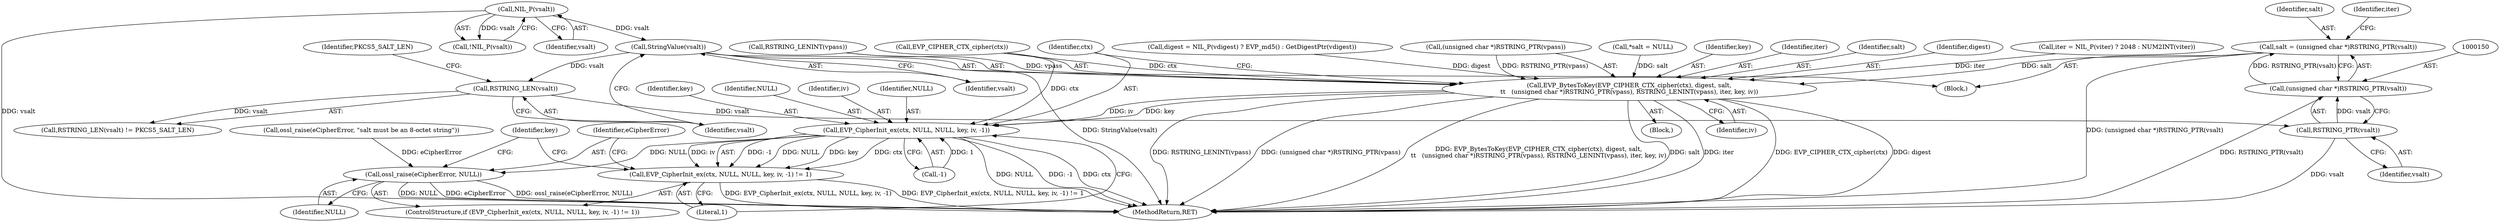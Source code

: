 digraph "0_openssl_8108e0a6db133f3375608303fdd2083eb5115062_2@pointer" {
"1000147" [label="(Call,salt = (unsigned char *)RSTRING_PTR(vsalt))"];
"1000149" [label="(Call,(unsigned char *)RSTRING_PTR(vsalt))"];
"1000151" [label="(Call,RSTRING_PTR(vsalt))"];
"1000141" [label="(Call,RSTRING_LEN(vsalt))"];
"1000137" [label="(Call,StringValue(vsalt))"];
"1000134" [label="(Call,NIL_P(vsalt))"];
"1000172" [label="(Call,EVP_BytesToKey(EVP_CIPHER_CTX_cipher(ctx), digest, salt,\n\t\t   (unsigned char *)RSTRING_PTR(vpass), RSTRING_LENINT(vpass), iter, key, iv))"];
"1000188" [label="(Call,EVP_CipherInit_ex(ctx, NULL, NULL, key, iv, -1))"];
"1000187" [label="(Call,EVP_CipherInit_ex(ctx, NULL, NULL, key, iv, -1) != 1)"];
"1000197" [label="(Call,ossl_raise(eCipherError, NULL))"];
"1000133" [label="(Call,!NIL_P(vsalt))"];
"1000143" [label="(Identifier,PKCS5_SALT_LEN)"];
"1000173" [label="(Call,EVP_CIPHER_CTX_cipher(ctx))"];
"1000161" [label="(Call,digest = NIL_P(vdigest) ? EVP_md5() : GetDigestPtr(vdigest))"];
"1000190" [label="(Identifier,NULL)"];
"1000177" [label="(Call,(unsigned char *)RSTRING_PTR(vpass))"];
"1000194" [label="(Call,-1)"];
"1000192" [label="(Identifier,key)"];
"1000114" [label="(Call,*salt = NULL)"];
"1000137" [label="(Call,StringValue(vsalt))"];
"1000141" [label="(Call,RSTRING_LEN(vsalt))"];
"1000134" [label="(Call,NIL_P(vsalt))"];
"1000184" [label="(Identifier,key)"];
"1000186" [label="(ControlStructure,if (EVP_CipherInit_ex(ctx, NULL, NULL, key, iv, -1) != 1))"];
"1000152" [label="(Identifier,vsalt)"];
"1000191" [label="(Identifier,NULL)"];
"1000140" [label="(Call,RSTRING_LEN(vsalt) != PKCS5_SALT_LEN)"];
"1000142" [label="(Identifier,vsalt)"];
"1000198" [label="(Identifier,eCipherError)"];
"1000187" [label="(Call,EVP_CipherInit_ex(ctx, NULL, NULL, key, iv, -1) != 1)"];
"1000138" [label="(Identifier,vsalt)"];
"1000214" [label="(MethodReturn,RET)"];
"1000183" [label="(Identifier,iter)"];
"1000197" [label="(Call,ossl_raise(eCipherError, NULL))"];
"1000144" [label="(Call,ossl_raise(eCipherError, \"salt must be an 8-octet string\"))"];
"1000201" [label="(Identifier,key)"];
"1000199" [label="(Identifier,NULL)"];
"1000189" [label="(Identifier,ctx)"];
"1000176" [label="(Identifier,salt)"];
"1000135" [label="(Identifier,vsalt)"];
"1000175" [label="(Identifier,digest)"];
"1000196" [label="(Literal,1)"];
"1000148" [label="(Identifier,salt)"];
"1000149" [label="(Call,(unsigned char *)RSTRING_PTR(vsalt))"];
"1000153" [label="(Call,iter = NIL_P(viter) ? 2048 : NUM2INT(viter))"];
"1000154" [label="(Identifier,iter)"];
"1000188" [label="(Call,EVP_CipherInit_ex(ctx, NULL, NULL, key, iv, -1))"];
"1000172" [label="(Call,EVP_BytesToKey(EVP_CIPHER_CTX_cipher(ctx), digest, salt,\n\t\t   (unsigned char *)RSTRING_PTR(vpass), RSTRING_LENINT(vpass), iter, key, iv))"];
"1000147" [label="(Call,salt = (unsigned char *)RSTRING_PTR(vsalt))"];
"1000181" [label="(Call,RSTRING_LENINT(vpass))"];
"1000193" [label="(Identifier,iv)"];
"1000104" [label="(Block,)"];
"1000185" [label="(Identifier,iv)"];
"1000151" [label="(Call,RSTRING_PTR(vsalt))"];
"1000136" [label="(Block,)"];
"1000147" -> "1000136"  [label="AST: "];
"1000147" -> "1000149"  [label="CFG: "];
"1000148" -> "1000147"  [label="AST: "];
"1000149" -> "1000147"  [label="AST: "];
"1000154" -> "1000147"  [label="CFG: "];
"1000147" -> "1000214"  [label="DDG: (unsigned char *)RSTRING_PTR(vsalt)"];
"1000149" -> "1000147"  [label="DDG: RSTRING_PTR(vsalt)"];
"1000147" -> "1000172"  [label="DDG: salt"];
"1000149" -> "1000151"  [label="CFG: "];
"1000150" -> "1000149"  [label="AST: "];
"1000151" -> "1000149"  [label="AST: "];
"1000149" -> "1000214"  [label="DDG: RSTRING_PTR(vsalt)"];
"1000151" -> "1000149"  [label="DDG: vsalt"];
"1000151" -> "1000152"  [label="CFG: "];
"1000152" -> "1000151"  [label="AST: "];
"1000151" -> "1000214"  [label="DDG: vsalt"];
"1000141" -> "1000151"  [label="DDG: vsalt"];
"1000141" -> "1000140"  [label="AST: "];
"1000141" -> "1000142"  [label="CFG: "];
"1000142" -> "1000141"  [label="AST: "];
"1000143" -> "1000141"  [label="CFG: "];
"1000141" -> "1000140"  [label="DDG: vsalt"];
"1000137" -> "1000141"  [label="DDG: vsalt"];
"1000137" -> "1000136"  [label="AST: "];
"1000137" -> "1000138"  [label="CFG: "];
"1000138" -> "1000137"  [label="AST: "];
"1000142" -> "1000137"  [label="CFG: "];
"1000137" -> "1000214"  [label="DDG: StringValue(vsalt)"];
"1000134" -> "1000137"  [label="DDG: vsalt"];
"1000134" -> "1000133"  [label="AST: "];
"1000134" -> "1000135"  [label="CFG: "];
"1000135" -> "1000134"  [label="AST: "];
"1000133" -> "1000134"  [label="CFG: "];
"1000134" -> "1000214"  [label="DDG: vsalt"];
"1000134" -> "1000133"  [label="DDG: vsalt"];
"1000172" -> "1000104"  [label="AST: "];
"1000172" -> "1000185"  [label="CFG: "];
"1000173" -> "1000172"  [label="AST: "];
"1000175" -> "1000172"  [label="AST: "];
"1000176" -> "1000172"  [label="AST: "];
"1000177" -> "1000172"  [label="AST: "];
"1000181" -> "1000172"  [label="AST: "];
"1000183" -> "1000172"  [label="AST: "];
"1000184" -> "1000172"  [label="AST: "];
"1000185" -> "1000172"  [label="AST: "];
"1000189" -> "1000172"  [label="CFG: "];
"1000172" -> "1000214"  [label="DDG: RSTRING_LENINT(vpass)"];
"1000172" -> "1000214"  [label="DDG: (unsigned char *)RSTRING_PTR(vpass)"];
"1000172" -> "1000214"  [label="DDG: EVP_BytesToKey(EVP_CIPHER_CTX_cipher(ctx), digest, salt,\n\t\t   (unsigned char *)RSTRING_PTR(vpass), RSTRING_LENINT(vpass), iter, key, iv)"];
"1000172" -> "1000214"  [label="DDG: salt"];
"1000172" -> "1000214"  [label="DDG: EVP_CIPHER_CTX_cipher(ctx)"];
"1000172" -> "1000214"  [label="DDG: iter"];
"1000172" -> "1000214"  [label="DDG: digest"];
"1000173" -> "1000172"  [label="DDG: ctx"];
"1000161" -> "1000172"  [label="DDG: digest"];
"1000114" -> "1000172"  [label="DDG: salt"];
"1000177" -> "1000172"  [label="DDG: RSTRING_PTR(vpass)"];
"1000181" -> "1000172"  [label="DDG: vpass"];
"1000153" -> "1000172"  [label="DDG: iter"];
"1000172" -> "1000188"  [label="DDG: key"];
"1000172" -> "1000188"  [label="DDG: iv"];
"1000188" -> "1000187"  [label="AST: "];
"1000188" -> "1000194"  [label="CFG: "];
"1000189" -> "1000188"  [label="AST: "];
"1000190" -> "1000188"  [label="AST: "];
"1000191" -> "1000188"  [label="AST: "];
"1000192" -> "1000188"  [label="AST: "];
"1000193" -> "1000188"  [label="AST: "];
"1000194" -> "1000188"  [label="AST: "];
"1000196" -> "1000188"  [label="CFG: "];
"1000188" -> "1000214"  [label="DDG: NULL"];
"1000188" -> "1000214"  [label="DDG: -1"];
"1000188" -> "1000214"  [label="DDG: ctx"];
"1000188" -> "1000187"  [label="DDG: -1"];
"1000188" -> "1000187"  [label="DDG: NULL"];
"1000188" -> "1000187"  [label="DDG: key"];
"1000188" -> "1000187"  [label="DDG: ctx"];
"1000188" -> "1000187"  [label="DDG: iv"];
"1000173" -> "1000188"  [label="DDG: ctx"];
"1000194" -> "1000188"  [label="DDG: 1"];
"1000188" -> "1000197"  [label="DDG: NULL"];
"1000187" -> "1000186"  [label="AST: "];
"1000187" -> "1000196"  [label="CFG: "];
"1000196" -> "1000187"  [label="AST: "];
"1000198" -> "1000187"  [label="CFG: "];
"1000201" -> "1000187"  [label="CFG: "];
"1000187" -> "1000214"  [label="DDG: EVP_CipherInit_ex(ctx, NULL, NULL, key, iv, -1)"];
"1000187" -> "1000214"  [label="DDG: EVP_CipherInit_ex(ctx, NULL, NULL, key, iv, -1) != 1"];
"1000197" -> "1000186"  [label="AST: "];
"1000197" -> "1000199"  [label="CFG: "];
"1000198" -> "1000197"  [label="AST: "];
"1000199" -> "1000197"  [label="AST: "];
"1000201" -> "1000197"  [label="CFG: "];
"1000197" -> "1000214"  [label="DDG: ossl_raise(eCipherError, NULL)"];
"1000197" -> "1000214"  [label="DDG: NULL"];
"1000197" -> "1000214"  [label="DDG: eCipherError"];
"1000144" -> "1000197"  [label="DDG: eCipherError"];
}
